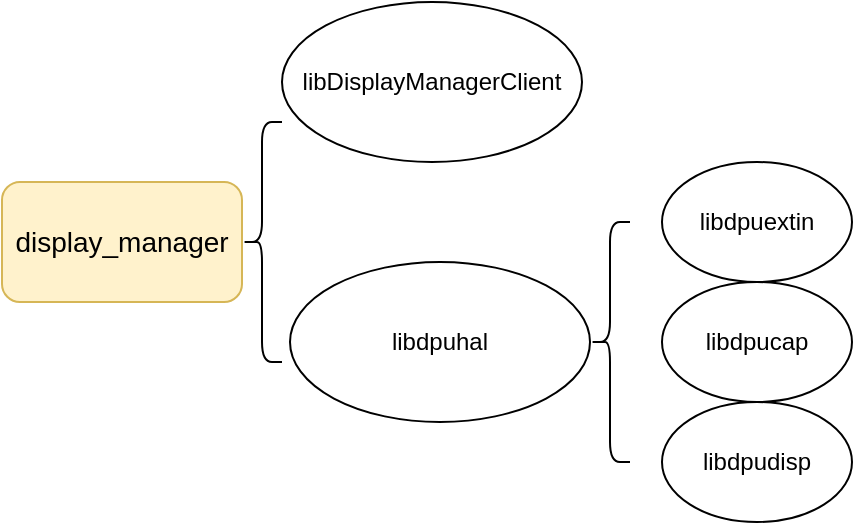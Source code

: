 <mxfile version="23.1.6" type="github">
  <diagram name="第 1 页" id="Jo3htZ62krcDXCL0_ntD">
    <mxGraphModel dx="1386" dy="759" grid="1" gridSize="10" guides="1" tooltips="1" connect="1" arrows="1" fold="1" page="1" pageScale="1" pageWidth="827" pageHeight="1169" math="0" shadow="0">
      <root>
        <mxCell id="0" />
        <mxCell id="1" parent="0" />
        <mxCell id="y0Nwj2HXX0UmU1sFxXNI-1" value="display_manager" style="rounded=1;whiteSpace=wrap;html=1;fillColor=#fff2cc;strokeColor=#d6b656;fontSize=14;" vertex="1" parent="1">
          <mxGeometry x="120" y="280" width="120" height="60" as="geometry" />
        </mxCell>
        <mxCell id="y0Nwj2HXX0UmU1sFxXNI-3" value="" style="shape=curlyBracket;whiteSpace=wrap;html=1;rounded=1;labelPosition=left;verticalLabelPosition=middle;align=right;verticalAlign=middle;" vertex="1" parent="1">
          <mxGeometry x="240" y="250" width="20" height="120" as="geometry" />
        </mxCell>
        <mxCell id="y0Nwj2HXX0UmU1sFxXNI-5" value="libDisplayManagerClient" style="ellipse;whiteSpace=wrap;html=1;" vertex="1" parent="1">
          <mxGeometry x="260" y="190" width="150" height="80" as="geometry" />
        </mxCell>
        <mxCell id="y0Nwj2HXX0UmU1sFxXNI-6" value="libdpuhal" style="ellipse;whiteSpace=wrap;html=1;" vertex="1" parent="1">
          <mxGeometry x="264" y="320" width="150" height="80" as="geometry" />
        </mxCell>
        <mxCell id="y0Nwj2HXX0UmU1sFxXNI-7" value="" style="shape=curlyBracket;whiteSpace=wrap;html=1;rounded=1;labelPosition=left;verticalLabelPosition=middle;align=right;verticalAlign=middle;" vertex="1" parent="1">
          <mxGeometry x="414" y="300" width="20" height="120" as="geometry" />
        </mxCell>
        <mxCell id="y0Nwj2HXX0UmU1sFxXNI-8" value="libdpuextin" style="ellipse;whiteSpace=wrap;html=1;" vertex="1" parent="1">
          <mxGeometry x="450" y="270" width="95" height="60" as="geometry" />
        </mxCell>
        <mxCell id="y0Nwj2HXX0UmU1sFxXNI-10" value="libdpudisp" style="ellipse;whiteSpace=wrap;html=1;" vertex="1" parent="1">
          <mxGeometry x="450" y="390" width="95" height="60" as="geometry" />
        </mxCell>
        <mxCell id="y0Nwj2HXX0UmU1sFxXNI-11" value="libdpucap" style="ellipse;whiteSpace=wrap;html=1;" vertex="1" parent="1">
          <mxGeometry x="450" y="330" width="95" height="60" as="geometry" />
        </mxCell>
      </root>
    </mxGraphModel>
  </diagram>
</mxfile>
